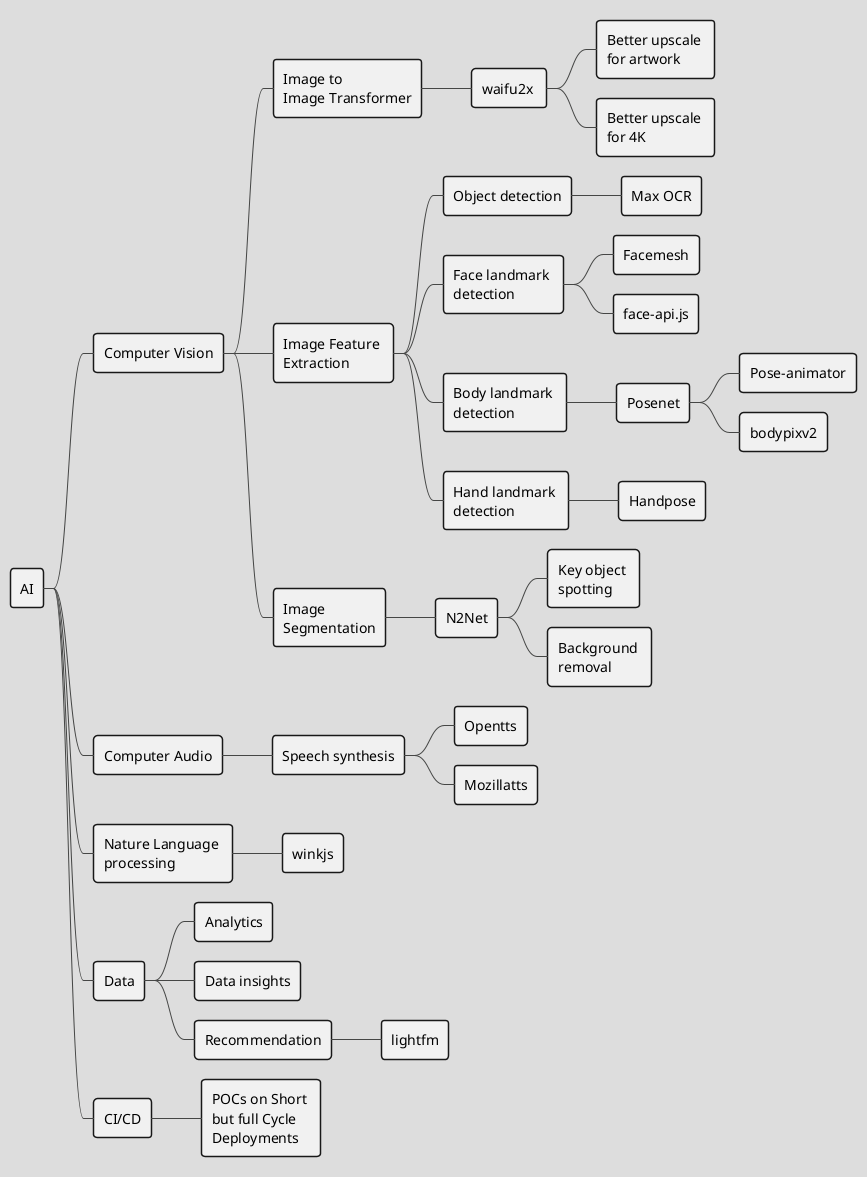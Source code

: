 @startmindmap
!theme toy
Skinparam sequenceArrowThickness 1
skinparam ParticipantPadding 5
skinparam BoxPadding 10
skinparam actorStyle awesome
skinparam LegendBorderThickness 0

* AI
** Computer Vision
*** Image to \nImage Transformer
**** waifu2x 
***** Better upscale \nfor artwork
***** Better upscale \nfor 4K
*** Image Feature \nExtraction
**** Object detection
***** Max OCR
****  Face landmark \ndetection
***** Facemesh
***** face-api.js
**** Body landmark \ndetection
***** Posenet
****** Pose-animator
****** bodypixv2
**** Hand landmark \ndetection
***** Handpose
*** Image \nSegmentation
**** N2Net
***** Key object \nspotting
***** Background \nremoval
** Computer Audio
*** Speech synthesis
**** Opentts
**** Mozillatts
** Nature Language \nprocessing
*** winkjs
** Data
*** Analytics
*** Data insights
*** Recommendation
**** lightfm
** CI/CD
*** POCs on Short \nbut full Cycle \nDeployments
@endmindmap